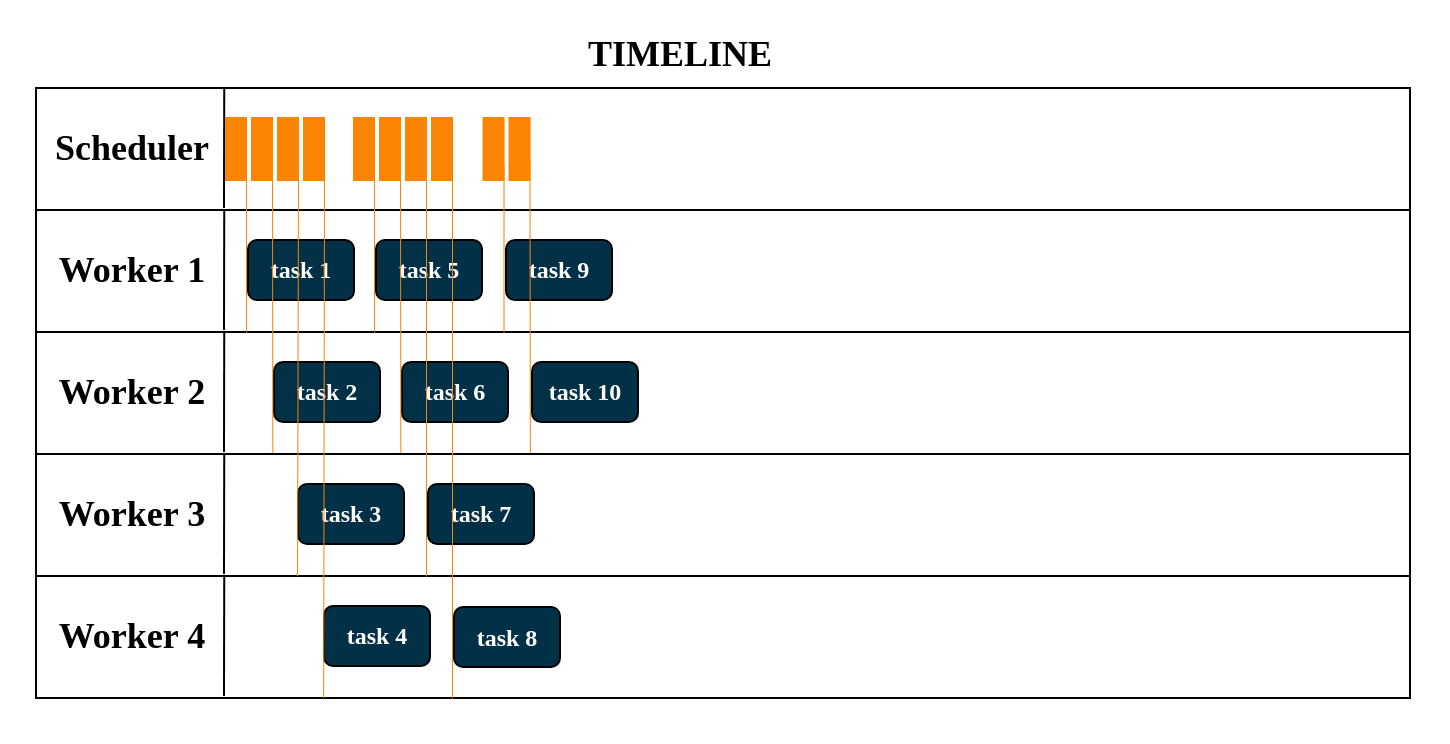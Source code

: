 <mxfile version="22.1.11" type="device">
  <diagram name="第 1 页" id="pNb9VITNDtulQl9c8-C8">
    <mxGraphModel dx="954" dy="617" grid="0" gridSize="10" guides="1" tooltips="1" connect="1" arrows="1" fold="1" page="1" pageScale="1" pageWidth="1169" pageHeight="1654" math="0" shadow="0">
      <root>
        <mxCell id="0" />
        <mxCell id="1" parent="0" />
        <mxCell id="onyKZX9Ivyj4umJPjB3q-1" value="" style="rounded=0;whiteSpace=wrap;html=1;strokeColor=none;fillColor=none;" vertex="1" parent="1">
          <mxGeometry x="114" y="137" width="724" height="371" as="geometry" />
        </mxCell>
        <mxCell id="w6jYZBwd9yEUk49h7T1w-1" value="" style="rounded=0;whiteSpace=wrap;html=1;" parent="1" vertex="1">
          <mxGeometry x="132" y="181" width="687" height="61" as="geometry" />
        </mxCell>
        <mxCell id="w6jYZBwd9yEUk49h7T1w-2" value="&lt;b&gt;&lt;font style=&quot;font-size: 18px;&quot; face=&quot;Times New Roman&quot;&gt;TIMELINE&lt;/font&gt;&lt;/b&gt;" style="text;html=1;strokeColor=none;fillColor=none;align=center;verticalAlign=middle;whiteSpace=wrap;rounded=0;" parent="1" vertex="1">
          <mxGeometry x="403" y="149" width="102" height="30" as="geometry" />
        </mxCell>
        <mxCell id="w6jYZBwd9yEUk49h7T1w-3" value="&lt;font style=&quot;font-size: 18px;&quot; face=&quot;Times New Roman&quot;&gt;&lt;b&gt;Scheduler&lt;/b&gt;&lt;br&gt;&lt;/font&gt;" style="text;html=1;strokeColor=none;fillColor=none;align=center;verticalAlign=middle;whiteSpace=wrap;rounded=0;" parent="1" vertex="1">
          <mxGeometry x="129" y="196" width="102" height="30" as="geometry" />
        </mxCell>
        <mxCell id="w6jYZBwd9yEUk49h7T1w-4" value="" style="endArrow=none;html=1;rounded=0;entryX=0.137;entryY=0;entryDx=0;entryDy=0;entryPerimeter=0;" parent="1" target="w6jYZBwd9yEUk49h7T1w-1" edge="1">
          <mxGeometry width="50" height="50" relative="1" as="geometry">
            <mxPoint x="226" y="241" as="sourcePoint" />
            <mxPoint x="225.003" y="182.32" as="targetPoint" />
          </mxGeometry>
        </mxCell>
        <mxCell id="w6jYZBwd9yEUk49h7T1w-15" value="" style="rounded=0;whiteSpace=wrap;html=1;" parent="1" vertex="1">
          <mxGeometry x="132" y="242" width="687" height="61" as="geometry" />
        </mxCell>
        <mxCell id="w6jYZBwd9yEUk49h7T1w-16" value="&lt;font style=&quot;font-size: 18px;&quot; face=&quot;Times New Roman&quot;&gt;&lt;b&gt;Worker 1&lt;/b&gt;&lt;br&gt;&lt;/font&gt;" style="text;html=1;strokeColor=none;fillColor=none;align=center;verticalAlign=middle;whiteSpace=wrap;rounded=0;" parent="1" vertex="1">
          <mxGeometry x="129" y="257" width="102" height="30" as="geometry" />
        </mxCell>
        <mxCell id="w6jYZBwd9yEUk49h7T1w-17" value="" style="endArrow=none;html=1;rounded=0;entryX=0.137;entryY=0;entryDx=0;entryDy=0;entryPerimeter=0;" parent="1" target="w6jYZBwd9yEUk49h7T1w-15" edge="1">
          <mxGeometry width="50" height="50" relative="1" as="geometry">
            <mxPoint x="226" y="302" as="sourcePoint" />
            <mxPoint x="225.003" y="243.32" as="targetPoint" />
          </mxGeometry>
        </mxCell>
        <mxCell id="w6jYZBwd9yEUk49h7T1w-18" value="&lt;font color=&quot;#ffffff&quot; face=&quot;Times New Roman&quot;&gt;&lt;b&gt;task 1&lt;/b&gt;&lt;/font&gt;" style="rounded=1;whiteSpace=wrap;html=1;fillColor=#023047;" parent="1" vertex="1">
          <mxGeometry x="238" y="257" width="53" height="30" as="geometry" />
        </mxCell>
        <mxCell id="w6jYZBwd9yEUk49h7T1w-19" value="&lt;font color=&quot;#ffffff&quot; face=&quot;Times New Roman&quot;&gt;&lt;b&gt;task 5&lt;/b&gt;&lt;/font&gt;" style="rounded=1;whiteSpace=wrap;html=1;fillColor=#023047;" parent="1" vertex="1">
          <mxGeometry x="302" y="257" width="53" height="30" as="geometry" />
        </mxCell>
        <mxCell id="w6jYZBwd9yEUk49h7T1w-20" value="&lt;font color=&quot;#ffffff&quot; face=&quot;Times New Roman&quot;&gt;&lt;b&gt;task 9&lt;br&gt;&lt;/b&gt;&lt;/font&gt;" style="rounded=1;whiteSpace=wrap;html=1;fillColor=#023047;" parent="1" vertex="1">
          <mxGeometry x="367" y="257" width="53" height="30" as="geometry" />
        </mxCell>
        <mxCell id="w6jYZBwd9yEUk49h7T1w-28" value="" style="rounded=0;whiteSpace=wrap;html=1;" parent="1" vertex="1">
          <mxGeometry x="132" y="303" width="687" height="61" as="geometry" />
        </mxCell>
        <mxCell id="w6jYZBwd9yEUk49h7T1w-29" value="&lt;font style=&quot;font-size: 18px;&quot; face=&quot;Times New Roman&quot;&gt;&lt;b&gt;Worker 2&lt;/b&gt;&lt;br&gt;&lt;/font&gt;" style="text;html=1;strokeColor=none;fillColor=none;align=center;verticalAlign=middle;whiteSpace=wrap;rounded=0;" parent="1" vertex="1">
          <mxGeometry x="129" y="318" width="102" height="30" as="geometry" />
        </mxCell>
        <mxCell id="w6jYZBwd9yEUk49h7T1w-30" value="" style="endArrow=none;html=1;rounded=0;entryX=0.137;entryY=0;entryDx=0;entryDy=0;entryPerimeter=0;" parent="1" target="w6jYZBwd9yEUk49h7T1w-28" edge="1">
          <mxGeometry width="50" height="50" relative="1" as="geometry">
            <mxPoint x="226" y="363" as="sourcePoint" />
            <mxPoint x="225.003" y="304.32" as="targetPoint" />
          </mxGeometry>
        </mxCell>
        <mxCell id="w6jYZBwd9yEUk49h7T1w-31" value="&lt;font color=&quot;#ffffff&quot; face=&quot;Times New Roman&quot;&gt;&lt;b&gt;task 2&lt;/b&gt;&lt;/font&gt;" style="rounded=1;whiteSpace=wrap;html=1;fillColor=#023047;" parent="1" vertex="1">
          <mxGeometry x="251" y="318" width="53" height="30" as="geometry" />
        </mxCell>
        <mxCell id="w6jYZBwd9yEUk49h7T1w-32" value="&lt;font color=&quot;#ffffff&quot; face=&quot;Times New Roman&quot;&gt;&lt;b&gt;task 6&lt;/b&gt;&lt;/font&gt;" style="rounded=1;whiteSpace=wrap;html=1;fillColor=#023047;" parent="1" vertex="1">
          <mxGeometry x="315" y="318" width="53" height="30" as="geometry" />
        </mxCell>
        <mxCell id="w6jYZBwd9yEUk49h7T1w-33" value="&lt;font color=&quot;#ffffff&quot; face=&quot;Times New Roman&quot;&gt;&lt;b&gt;task 10&lt;br&gt;&lt;/b&gt;&lt;/font&gt;" style="rounded=1;whiteSpace=wrap;html=1;fillColor=#023047;" parent="1" vertex="1">
          <mxGeometry x="380" y="318" width="53" height="30" as="geometry" />
        </mxCell>
        <mxCell id="w6jYZBwd9yEUk49h7T1w-34" value="" style="rounded=0;whiteSpace=wrap;html=1;" parent="1" vertex="1">
          <mxGeometry x="132" y="364" width="687" height="61" as="geometry" />
        </mxCell>
        <mxCell id="w6jYZBwd9yEUk49h7T1w-35" value="&lt;font style=&quot;font-size: 18px;&quot; face=&quot;Times New Roman&quot;&gt;&lt;b&gt;Worker 3&lt;/b&gt;&lt;br&gt;&lt;/font&gt;" style="text;html=1;strokeColor=none;fillColor=none;align=center;verticalAlign=middle;whiteSpace=wrap;rounded=0;" parent="1" vertex="1">
          <mxGeometry x="129" y="379" width="102" height="30" as="geometry" />
        </mxCell>
        <mxCell id="w6jYZBwd9yEUk49h7T1w-36" value="" style="endArrow=none;html=1;rounded=0;entryX=0.137;entryY=0;entryDx=0;entryDy=0;entryPerimeter=0;" parent="1" target="w6jYZBwd9yEUk49h7T1w-34" edge="1">
          <mxGeometry width="50" height="50" relative="1" as="geometry">
            <mxPoint x="226" y="424" as="sourcePoint" />
            <mxPoint x="225.003" y="365.32" as="targetPoint" />
          </mxGeometry>
        </mxCell>
        <mxCell id="w6jYZBwd9yEUk49h7T1w-37" value="&lt;font color=&quot;#ffffff&quot; face=&quot;Times New Roman&quot;&gt;&lt;b&gt;task 3&lt;/b&gt;&lt;/font&gt;" style="rounded=1;whiteSpace=wrap;html=1;fillColor=#023047;" parent="1" vertex="1">
          <mxGeometry x="263" y="379" width="53" height="30" as="geometry" />
        </mxCell>
        <mxCell id="w6jYZBwd9yEUk49h7T1w-38" value="&lt;font color=&quot;#ffffff&quot; face=&quot;Times New Roman&quot;&gt;&lt;b&gt;task 7&lt;/b&gt;&lt;/font&gt;" style="rounded=1;whiteSpace=wrap;html=1;fillColor=#023047;" parent="1" vertex="1">
          <mxGeometry x="328" y="379" width="53" height="30" as="geometry" />
        </mxCell>
        <mxCell id="w6jYZBwd9yEUk49h7T1w-40" value="" style="rounded=0;whiteSpace=wrap;html=1;" parent="1" vertex="1">
          <mxGeometry x="132" y="425" width="687" height="61" as="geometry" />
        </mxCell>
        <mxCell id="w6jYZBwd9yEUk49h7T1w-41" value="&lt;font style=&quot;font-size: 18px;&quot; face=&quot;Times New Roman&quot;&gt;&lt;b&gt;Worker 4&lt;/b&gt;&lt;br&gt;&lt;/font&gt;" style="text;html=1;strokeColor=none;fillColor=none;align=center;verticalAlign=middle;whiteSpace=wrap;rounded=0;" parent="1" vertex="1">
          <mxGeometry x="129" y="440" width="102" height="30" as="geometry" />
        </mxCell>
        <mxCell id="w6jYZBwd9yEUk49h7T1w-42" value="" style="endArrow=none;html=1;rounded=0;entryX=0.137;entryY=0;entryDx=0;entryDy=0;entryPerimeter=0;" parent="1" target="w6jYZBwd9yEUk49h7T1w-40" edge="1">
          <mxGeometry width="50" height="50" relative="1" as="geometry">
            <mxPoint x="226" y="485" as="sourcePoint" />
            <mxPoint x="225.003" y="426.32" as="targetPoint" />
          </mxGeometry>
        </mxCell>
        <mxCell id="w6jYZBwd9yEUk49h7T1w-43" value="&lt;font color=&quot;#ffffff&quot; face=&quot;Times New Roman&quot;&gt;&lt;b&gt;task 4&lt;/b&gt;&lt;/font&gt;" style="rounded=1;whiteSpace=wrap;html=1;fillColor=#023047;" parent="1" vertex="1">
          <mxGeometry x="276" y="440" width="53" height="30" as="geometry" />
        </mxCell>
        <mxCell id="w6jYZBwd9yEUk49h7T1w-44" value="&lt;font color=&quot;#ffffff&quot; face=&quot;Times New Roman&quot;&gt;&lt;b&gt;task 8&lt;/b&gt;&lt;/font&gt;" style="rounded=1;whiteSpace=wrap;html=1;fillColor=#023047;" parent="1" vertex="1">
          <mxGeometry x="341" y="440.5" width="53" height="30" as="geometry" />
        </mxCell>
        <mxCell id="w6jYZBwd9yEUk49h7T1w-46" value="" style="rounded=0;whiteSpace=wrap;html=1;fillColor=#FB8402;strokeColor=#FB8402;" parent="1" vertex="1">
          <mxGeometry x="227" y="196" width="10" height="31" as="geometry" />
        </mxCell>
        <mxCell id="w6jYZBwd9yEUk49h7T1w-52" value="" style="endArrow=none;html=1;rounded=0;strokeColor=#FB8402;strokeWidth=0.5;" parent="1" edge="1">
          <mxGeometry width="50" height="50" relative="1" as="geometry">
            <mxPoint x="237" y="303" as="sourcePoint" />
            <mxPoint x="237" y="219" as="targetPoint" />
          </mxGeometry>
        </mxCell>
        <mxCell id="w6jYZBwd9yEUk49h7T1w-53" value="" style="rounded=0;whiteSpace=wrap;html=1;fillColor=#FB8402;strokeColor=#FB8402;" parent="1" vertex="1">
          <mxGeometry x="240" y="196" width="10" height="31" as="geometry" />
        </mxCell>
        <mxCell id="w6jYZBwd9yEUk49h7T1w-54" value="" style="endArrow=none;html=1;rounded=0;strokeColor=#FB8402;strokeWidth=0.5;exitX=0.172;exitY=1.02;exitDx=0;exitDy=0;exitPerimeter=0;" parent="1" edge="1">
          <mxGeometry width="50" height="50" relative="1" as="geometry">
            <mxPoint x="250.164" y="363.22" as="sourcePoint" />
            <mxPoint x="250" y="217" as="targetPoint" />
          </mxGeometry>
        </mxCell>
        <mxCell id="w6jYZBwd9yEUk49h7T1w-55" value="" style="rounded=0;whiteSpace=wrap;html=1;fillColor=#FB8402;strokeColor=#FB8402;" parent="1" vertex="1">
          <mxGeometry x="253" y="196" width="10" height="31" as="geometry" />
        </mxCell>
        <mxCell id="w6jYZBwd9yEUk49h7T1w-56" value="" style="endArrow=none;html=1;rounded=0;strokeColor=#FB8402;strokeWidth=0.5;exitX=0.19;exitY=0.997;exitDx=0;exitDy=0;exitPerimeter=0;" parent="1" source="w6jYZBwd9yEUk49h7T1w-34" edge="1">
          <mxGeometry width="50" height="50" relative="1" as="geometry">
            <mxPoint x="263" y="303" as="sourcePoint" />
            <mxPoint x="263" y="219" as="targetPoint" />
          </mxGeometry>
        </mxCell>
        <mxCell id="w6jYZBwd9yEUk49h7T1w-57" value="" style="rounded=0;whiteSpace=wrap;html=1;fillColor=#FB8402;strokeColor=#FB8402;" parent="1" vertex="1">
          <mxGeometry x="266" y="196" width="10" height="31" as="geometry" />
        </mxCell>
        <mxCell id="w6jYZBwd9yEUk49h7T1w-58" value="" style="endArrow=none;html=1;rounded=0;strokeColor=#FB8402;strokeWidth=0.5;exitX=0.209;exitY=0.996;exitDx=0;exitDy=0;exitPerimeter=0;" parent="1" source="w6jYZBwd9yEUk49h7T1w-40" edge="1">
          <mxGeometry width="50" height="50" relative="1" as="geometry">
            <mxPoint x="276" y="303" as="sourcePoint" />
            <mxPoint x="276" y="219" as="targetPoint" />
          </mxGeometry>
        </mxCell>
        <mxCell id="w6jYZBwd9yEUk49h7T1w-59" value="" style="rounded=0;whiteSpace=wrap;html=1;fillColor=#FB8402;strokeColor=#FB8402;" parent="1" vertex="1">
          <mxGeometry x="291" y="196" width="10" height="31" as="geometry" />
        </mxCell>
        <mxCell id="w6jYZBwd9yEUk49h7T1w-60" value="" style="endArrow=none;html=1;rounded=0;strokeColor=#FB8402;strokeWidth=0.5;" parent="1" edge="1">
          <mxGeometry width="50" height="50" relative="1" as="geometry">
            <mxPoint x="301" y="303" as="sourcePoint" />
            <mxPoint x="301" y="219" as="targetPoint" />
          </mxGeometry>
        </mxCell>
        <mxCell id="w6jYZBwd9yEUk49h7T1w-61" value="" style="rounded=0;whiteSpace=wrap;html=1;fillColor=#FB8402;strokeColor=#FB8402;" parent="1" vertex="1">
          <mxGeometry x="304" y="196" width="10" height="31" as="geometry" />
        </mxCell>
        <mxCell id="w6jYZBwd9yEUk49h7T1w-62" value="" style="endArrow=none;html=1;rounded=0;strokeColor=#FB8402;strokeWidth=0.5;exitX=0.172;exitY=1.02;exitDx=0;exitDy=0;exitPerimeter=0;" parent="1" edge="1">
          <mxGeometry width="50" height="50" relative="1" as="geometry">
            <mxPoint x="314.164" y="363.22" as="sourcePoint" />
            <mxPoint x="314" y="217" as="targetPoint" />
          </mxGeometry>
        </mxCell>
        <mxCell id="w6jYZBwd9yEUk49h7T1w-63" value="" style="rounded=0;whiteSpace=wrap;html=1;fillColor=#FB8402;strokeColor=#FB8402;" parent="1" vertex="1">
          <mxGeometry x="317" y="196" width="10" height="31" as="geometry" />
        </mxCell>
        <mxCell id="w6jYZBwd9yEUk49h7T1w-64" value="" style="endArrow=none;html=1;rounded=0;strokeColor=#FB8402;strokeWidth=0.5;exitX=0.19;exitY=0.997;exitDx=0;exitDy=0;exitPerimeter=0;" parent="1" edge="1">
          <mxGeometry width="50" height="50" relative="1" as="geometry">
            <mxPoint x="327" y="425" as="sourcePoint" />
            <mxPoint x="327" y="219" as="targetPoint" />
          </mxGeometry>
        </mxCell>
        <mxCell id="w6jYZBwd9yEUk49h7T1w-65" value="" style="rounded=0;whiteSpace=wrap;html=1;fillColor=#FB8402;strokeColor=#FB8402;" parent="1" vertex="1">
          <mxGeometry x="330" y="196" width="10" height="31" as="geometry" />
        </mxCell>
        <mxCell id="w6jYZBwd9yEUk49h7T1w-66" value="" style="endArrow=none;html=1;rounded=0;strokeColor=#FB8402;strokeWidth=0.5;exitX=0.209;exitY=0.996;exitDx=0;exitDy=0;exitPerimeter=0;" parent="1" edge="1">
          <mxGeometry width="50" height="50" relative="1" as="geometry">
            <mxPoint x="340" y="486" as="sourcePoint" />
            <mxPoint x="340" y="219" as="targetPoint" />
          </mxGeometry>
        </mxCell>
        <mxCell id="w6jYZBwd9yEUk49h7T1w-67" value="" style="rounded=0;whiteSpace=wrap;html=1;fillColor=#FB8402;strokeColor=#FB8402;" parent="1" vertex="1">
          <mxGeometry x="355.76" y="196" width="10" height="31" as="geometry" />
        </mxCell>
        <mxCell id="w6jYZBwd9yEUk49h7T1w-68" value="" style="endArrow=none;html=1;rounded=0;strokeColor=#FB8402;strokeWidth=0.5;" parent="1" edge="1">
          <mxGeometry width="50" height="50" relative="1" as="geometry">
            <mxPoint x="365.76" y="303" as="sourcePoint" />
            <mxPoint x="365.76" y="219" as="targetPoint" />
          </mxGeometry>
        </mxCell>
        <mxCell id="w6jYZBwd9yEUk49h7T1w-69" value="" style="rounded=0;whiteSpace=wrap;html=1;fillColor=#FB8402;strokeColor=#FB8402;" parent="1" vertex="1">
          <mxGeometry x="368.76" y="196" width="10" height="31" as="geometry" />
        </mxCell>
        <mxCell id="w6jYZBwd9yEUk49h7T1w-70" value="" style="endArrow=none;html=1;rounded=0;strokeColor=#FB8402;strokeWidth=0.5;exitX=0.172;exitY=1.02;exitDx=0;exitDy=0;exitPerimeter=0;" parent="1" edge="1">
          <mxGeometry width="50" height="50" relative="1" as="geometry">
            <mxPoint x="378.924" y="363.22" as="sourcePoint" />
            <mxPoint x="378.76" y="217" as="targetPoint" />
          </mxGeometry>
        </mxCell>
      </root>
    </mxGraphModel>
  </diagram>
</mxfile>
